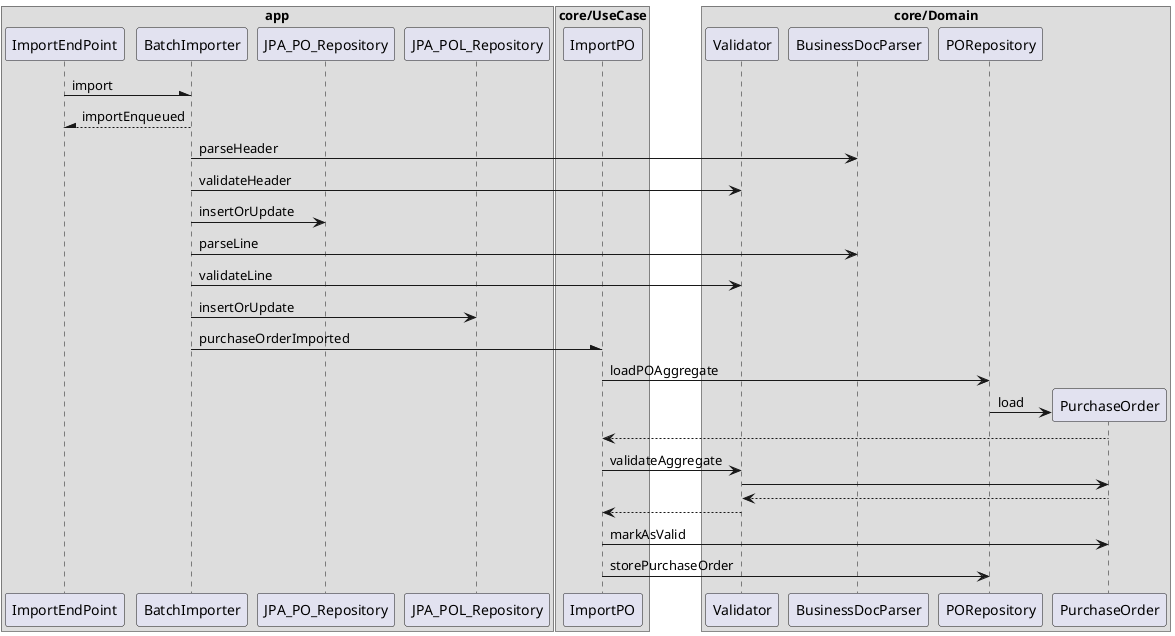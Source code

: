 @startuml
box "app"
  participant ImportEndPoint
  participant BatchImporter
  participant JPA_PO_Repository
  participant JPA_POL_Repository
end box
box "core/UseCase"
  participant ImportPO
end box
box "core/Domain"
  participant Validator
  participant BusinessDocParser
  participant PORepository
  participant PurchaseOrder
end box

ImportEndPoint -\ BatchImporter: import
BatchImporter --\ ImportEndPoint: importEnqueued
BatchImporter -> BusinessDocParser: parseHeader
BatchImporter -> Validator: validateHeader
BatchImporter -> JPA_PO_Repository: insertOrUpdate
BatchImporter -> BusinessDocParser: parseLine
BatchImporter -> Validator: validateLine
BatchImporter -> JPA_POL_Repository: insertOrUpdate
BatchImporter -\ ImportPO: purchaseOrderImported
ImportPO -> PORepository: loadPOAggregate
PORepository -> PurchaseOrder ** : load
PurchaseOrder --> ImportPO
ImportPO -> Validator: validateAggregate
Validator -> PurchaseOrder
PurchaseOrder --> Validator
Validator --> ImportPO
ImportPO -> PurchaseOrder: markAsValid
ImportPO -> PORepository: storePurchaseOrder
@enduml
